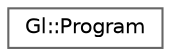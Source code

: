 digraph "Graphical Class Hierarchy"
{
 // LATEX_PDF_SIZE
  bgcolor="transparent";
  edge [fontname=Helvetica,fontsize=10,labelfontname=Helvetica,labelfontsize=10];
  node [fontname=Helvetica,fontsize=10,shape=box,height=0.2,width=0.4];
  rankdir="LR";
  Node0 [id="Node000000",label="Gl::Program",height=0.2,width=0.4,color="grey40", fillcolor="white", style="filled",URL="$class_gl_1_1_program.html",tooltip=" "];
}
